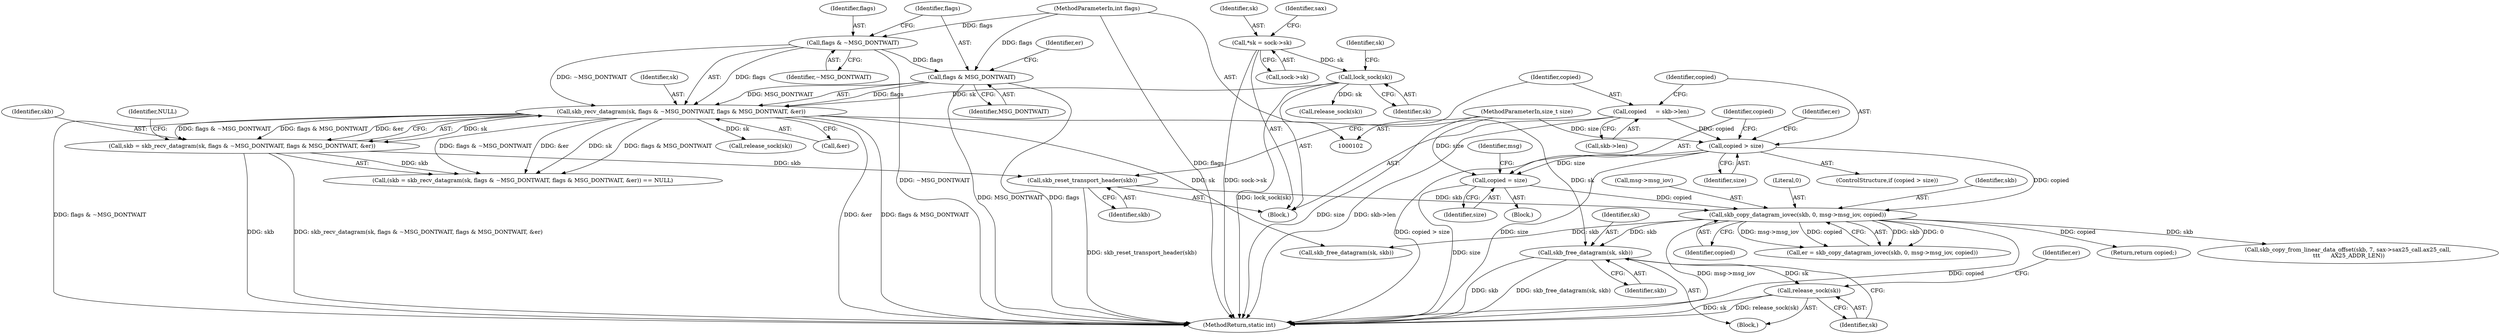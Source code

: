 digraph "0_linux_c802d759623acbd6e1ee9fbdabae89159a513913@API" {
"1000194" [label="(Call,skb_free_datagram(sk, skb))"];
"1000144" [label="(Call,skb_recv_datagram(sk, flags & ~MSG_DONTWAIT, flags & MSG_DONTWAIT, &er))"];
"1000126" [label="(Call,lock_sock(sk))"];
"1000110" [label="(Call,*sk = sock->sk)"];
"1000146" [label="(Call,flags & ~MSG_DONTWAIT)"];
"1000107" [label="(MethodParameterIn,int flags)"];
"1000149" [label="(Call,flags & MSG_DONTWAIT)"];
"1000182" [label="(Call,skb_copy_datagram_iovec(skb, 0, msg->msg_iov, copied))"];
"1000160" [label="(Call,skb_reset_transport_header(skb))"];
"1000142" [label="(Call,skb = skb_recv_datagram(sk, flags & ~MSG_DONTWAIT, flags & MSG_DONTWAIT, &er))"];
"1000168" [label="(Call,copied > size)"];
"1000162" [label="(Call,copied     = skb->len)"];
"1000106" [label="(MethodParameterIn,size_t size)"];
"1000172" [label="(Call,copied = size)"];
"1000197" [label="(Call,release_sock(sk))"];
"1000154" [label="(Identifier,NULL)"];
"1000195" [label="(Identifier,sk)"];
"1000141" [label="(Call,(skb = skb_recv_datagram(sk, flags & ~MSG_DONTWAIT, flags & MSG_DONTWAIT, &er)) == NULL)"];
"1000180" [label="(Call,er = skb_copy_datagram_iovec(skb, 0, msg->msg_iov, copied))"];
"1000162" [label="(Call,copied     = skb->len)"];
"1000142" [label="(Call,skb = skb_recv_datagram(sk, flags & ~MSG_DONTWAIT, flags & MSG_DONTWAIT, &er))"];
"1000117" [label="(Identifier,sax)"];
"1000183" [label="(Identifier,skb)"];
"1000200" [label="(Identifier,er)"];
"1000110" [label="(Call,*sk = sock->sk)"];
"1000153" [label="(Identifier,er)"];
"1000156" [label="(Call,release_sock(sk))"];
"1000108" [label="(Block,)"];
"1000168" [label="(Call,copied > size)"];
"1000163" [label="(Identifier,copied)"];
"1000173" [label="(Identifier,copied)"];
"1000170" [label="(Identifier,size)"];
"1000161" [label="(Identifier,skb)"];
"1000135" [label="(Call,release_sock(sk))"];
"1000177" [label="(Identifier,msg)"];
"1000150" [label="(Identifier,flags)"];
"1000151" [label="(Identifier,MSG_DONTWAIT)"];
"1000233" [label="(Call,skb_free_datagram(sk, skb))"];
"1000164" [label="(Call,skb->len)"];
"1000147" [label="(Identifier,flags)"];
"1000111" [label="(Identifier,sk)"];
"1000160" [label="(Call,skb_reset_transport_header(skb))"];
"1000169" [label="(Identifier,copied)"];
"1000174" [label="(Identifier,size)"];
"1000106" [label="(MethodParameterIn,size_t size)"];
"1000240" [label="(MethodReturn,static int)"];
"1000112" [label="(Call,sock->sk)"];
"1000131" [label="(Identifier,sk)"];
"1000185" [label="(Call,msg->msg_iov)"];
"1000198" [label="(Identifier,sk)"];
"1000107" [label="(MethodParameterIn,int flags)"];
"1000197" [label="(Call,release_sock(sk))"];
"1000145" [label="(Identifier,sk)"];
"1000149" [label="(Call,flags & MSG_DONTWAIT)"];
"1000184" [label="(Literal,0)"];
"1000193" [label="(Block,)"];
"1000152" [label="(Call,&er)"];
"1000126" [label="(Call,lock_sock(sk))"];
"1000196" [label="(Identifier,skb)"];
"1000238" [label="(Return,return copied;)"];
"1000167" [label="(ControlStructure,if (copied > size))"];
"1000127" [label="(Identifier,sk)"];
"1000217" [label="(Call,skb_copy_from_linear_data_offset(skb, 7, sax->sax25_call.ax25_call,\n \t\t\t      AX25_ADDR_LEN))"];
"1000148" [label="(Identifier,~MSG_DONTWAIT)"];
"1000146" [label="(Call,flags & ~MSG_DONTWAIT)"];
"1000171" [label="(Block,)"];
"1000188" [label="(Identifier,copied)"];
"1000143" [label="(Identifier,skb)"];
"1000181" [label="(Identifier,er)"];
"1000182" [label="(Call,skb_copy_datagram_iovec(skb, 0, msg->msg_iov, copied))"];
"1000194" [label="(Call,skb_free_datagram(sk, skb))"];
"1000172" [label="(Call,copied = size)"];
"1000144" [label="(Call,skb_recv_datagram(sk, flags & ~MSG_DONTWAIT, flags & MSG_DONTWAIT, &er))"];
"1000194" -> "1000193"  [label="AST: "];
"1000194" -> "1000196"  [label="CFG: "];
"1000195" -> "1000194"  [label="AST: "];
"1000196" -> "1000194"  [label="AST: "];
"1000198" -> "1000194"  [label="CFG: "];
"1000194" -> "1000240"  [label="DDG: skb_free_datagram(sk, skb)"];
"1000194" -> "1000240"  [label="DDG: skb"];
"1000144" -> "1000194"  [label="DDG: sk"];
"1000182" -> "1000194"  [label="DDG: skb"];
"1000194" -> "1000197"  [label="DDG: sk"];
"1000144" -> "1000142"  [label="AST: "];
"1000144" -> "1000152"  [label="CFG: "];
"1000145" -> "1000144"  [label="AST: "];
"1000146" -> "1000144"  [label="AST: "];
"1000149" -> "1000144"  [label="AST: "];
"1000152" -> "1000144"  [label="AST: "];
"1000142" -> "1000144"  [label="CFG: "];
"1000144" -> "1000240"  [label="DDG: &er"];
"1000144" -> "1000240"  [label="DDG: flags & MSG_DONTWAIT"];
"1000144" -> "1000240"  [label="DDG: flags & ~MSG_DONTWAIT"];
"1000144" -> "1000141"  [label="DDG: sk"];
"1000144" -> "1000141"  [label="DDG: flags & ~MSG_DONTWAIT"];
"1000144" -> "1000141"  [label="DDG: flags & MSG_DONTWAIT"];
"1000144" -> "1000141"  [label="DDG: &er"];
"1000144" -> "1000142"  [label="DDG: sk"];
"1000144" -> "1000142"  [label="DDG: flags & ~MSG_DONTWAIT"];
"1000144" -> "1000142"  [label="DDG: flags & MSG_DONTWAIT"];
"1000144" -> "1000142"  [label="DDG: &er"];
"1000126" -> "1000144"  [label="DDG: sk"];
"1000146" -> "1000144"  [label="DDG: flags"];
"1000146" -> "1000144"  [label="DDG: ~MSG_DONTWAIT"];
"1000149" -> "1000144"  [label="DDG: flags"];
"1000149" -> "1000144"  [label="DDG: MSG_DONTWAIT"];
"1000144" -> "1000156"  [label="DDG: sk"];
"1000144" -> "1000233"  [label="DDG: sk"];
"1000126" -> "1000108"  [label="AST: "];
"1000126" -> "1000127"  [label="CFG: "];
"1000127" -> "1000126"  [label="AST: "];
"1000131" -> "1000126"  [label="CFG: "];
"1000126" -> "1000240"  [label="DDG: lock_sock(sk)"];
"1000110" -> "1000126"  [label="DDG: sk"];
"1000126" -> "1000135"  [label="DDG: sk"];
"1000110" -> "1000108"  [label="AST: "];
"1000110" -> "1000112"  [label="CFG: "];
"1000111" -> "1000110"  [label="AST: "];
"1000112" -> "1000110"  [label="AST: "];
"1000117" -> "1000110"  [label="CFG: "];
"1000110" -> "1000240"  [label="DDG: sock->sk"];
"1000146" -> "1000148"  [label="CFG: "];
"1000147" -> "1000146"  [label="AST: "];
"1000148" -> "1000146"  [label="AST: "];
"1000150" -> "1000146"  [label="CFG: "];
"1000146" -> "1000240"  [label="DDG: ~MSG_DONTWAIT"];
"1000107" -> "1000146"  [label="DDG: flags"];
"1000146" -> "1000149"  [label="DDG: flags"];
"1000107" -> "1000102"  [label="AST: "];
"1000107" -> "1000240"  [label="DDG: flags"];
"1000107" -> "1000149"  [label="DDG: flags"];
"1000149" -> "1000151"  [label="CFG: "];
"1000150" -> "1000149"  [label="AST: "];
"1000151" -> "1000149"  [label="AST: "];
"1000153" -> "1000149"  [label="CFG: "];
"1000149" -> "1000240"  [label="DDG: MSG_DONTWAIT"];
"1000149" -> "1000240"  [label="DDG: flags"];
"1000182" -> "1000180"  [label="AST: "];
"1000182" -> "1000188"  [label="CFG: "];
"1000183" -> "1000182"  [label="AST: "];
"1000184" -> "1000182"  [label="AST: "];
"1000185" -> "1000182"  [label="AST: "];
"1000188" -> "1000182"  [label="AST: "];
"1000180" -> "1000182"  [label="CFG: "];
"1000182" -> "1000240"  [label="DDG: msg->msg_iov"];
"1000182" -> "1000240"  [label="DDG: copied"];
"1000182" -> "1000180"  [label="DDG: skb"];
"1000182" -> "1000180"  [label="DDG: 0"];
"1000182" -> "1000180"  [label="DDG: msg->msg_iov"];
"1000182" -> "1000180"  [label="DDG: copied"];
"1000160" -> "1000182"  [label="DDG: skb"];
"1000168" -> "1000182"  [label="DDG: copied"];
"1000172" -> "1000182"  [label="DDG: copied"];
"1000182" -> "1000217"  [label="DDG: skb"];
"1000182" -> "1000233"  [label="DDG: skb"];
"1000182" -> "1000238"  [label="DDG: copied"];
"1000160" -> "1000108"  [label="AST: "];
"1000160" -> "1000161"  [label="CFG: "];
"1000161" -> "1000160"  [label="AST: "];
"1000163" -> "1000160"  [label="CFG: "];
"1000160" -> "1000240"  [label="DDG: skb_reset_transport_header(skb)"];
"1000142" -> "1000160"  [label="DDG: skb"];
"1000142" -> "1000141"  [label="AST: "];
"1000143" -> "1000142"  [label="AST: "];
"1000154" -> "1000142"  [label="CFG: "];
"1000142" -> "1000240"  [label="DDG: skb_recv_datagram(sk, flags & ~MSG_DONTWAIT, flags & MSG_DONTWAIT, &er)"];
"1000142" -> "1000240"  [label="DDG: skb"];
"1000142" -> "1000141"  [label="DDG: skb"];
"1000168" -> "1000167"  [label="AST: "];
"1000168" -> "1000170"  [label="CFG: "];
"1000169" -> "1000168"  [label="AST: "];
"1000170" -> "1000168"  [label="AST: "];
"1000173" -> "1000168"  [label="CFG: "];
"1000181" -> "1000168"  [label="CFG: "];
"1000168" -> "1000240"  [label="DDG: copied > size"];
"1000168" -> "1000240"  [label="DDG: size"];
"1000162" -> "1000168"  [label="DDG: copied"];
"1000106" -> "1000168"  [label="DDG: size"];
"1000168" -> "1000172"  [label="DDG: size"];
"1000162" -> "1000108"  [label="AST: "];
"1000162" -> "1000164"  [label="CFG: "];
"1000163" -> "1000162"  [label="AST: "];
"1000164" -> "1000162"  [label="AST: "];
"1000169" -> "1000162"  [label="CFG: "];
"1000162" -> "1000240"  [label="DDG: skb->len"];
"1000106" -> "1000102"  [label="AST: "];
"1000106" -> "1000240"  [label="DDG: size"];
"1000106" -> "1000172"  [label="DDG: size"];
"1000172" -> "1000171"  [label="AST: "];
"1000172" -> "1000174"  [label="CFG: "];
"1000173" -> "1000172"  [label="AST: "];
"1000174" -> "1000172"  [label="AST: "];
"1000177" -> "1000172"  [label="CFG: "];
"1000172" -> "1000240"  [label="DDG: size"];
"1000197" -> "1000193"  [label="AST: "];
"1000197" -> "1000198"  [label="CFG: "];
"1000198" -> "1000197"  [label="AST: "];
"1000200" -> "1000197"  [label="CFG: "];
"1000197" -> "1000240"  [label="DDG: release_sock(sk)"];
"1000197" -> "1000240"  [label="DDG: sk"];
}
